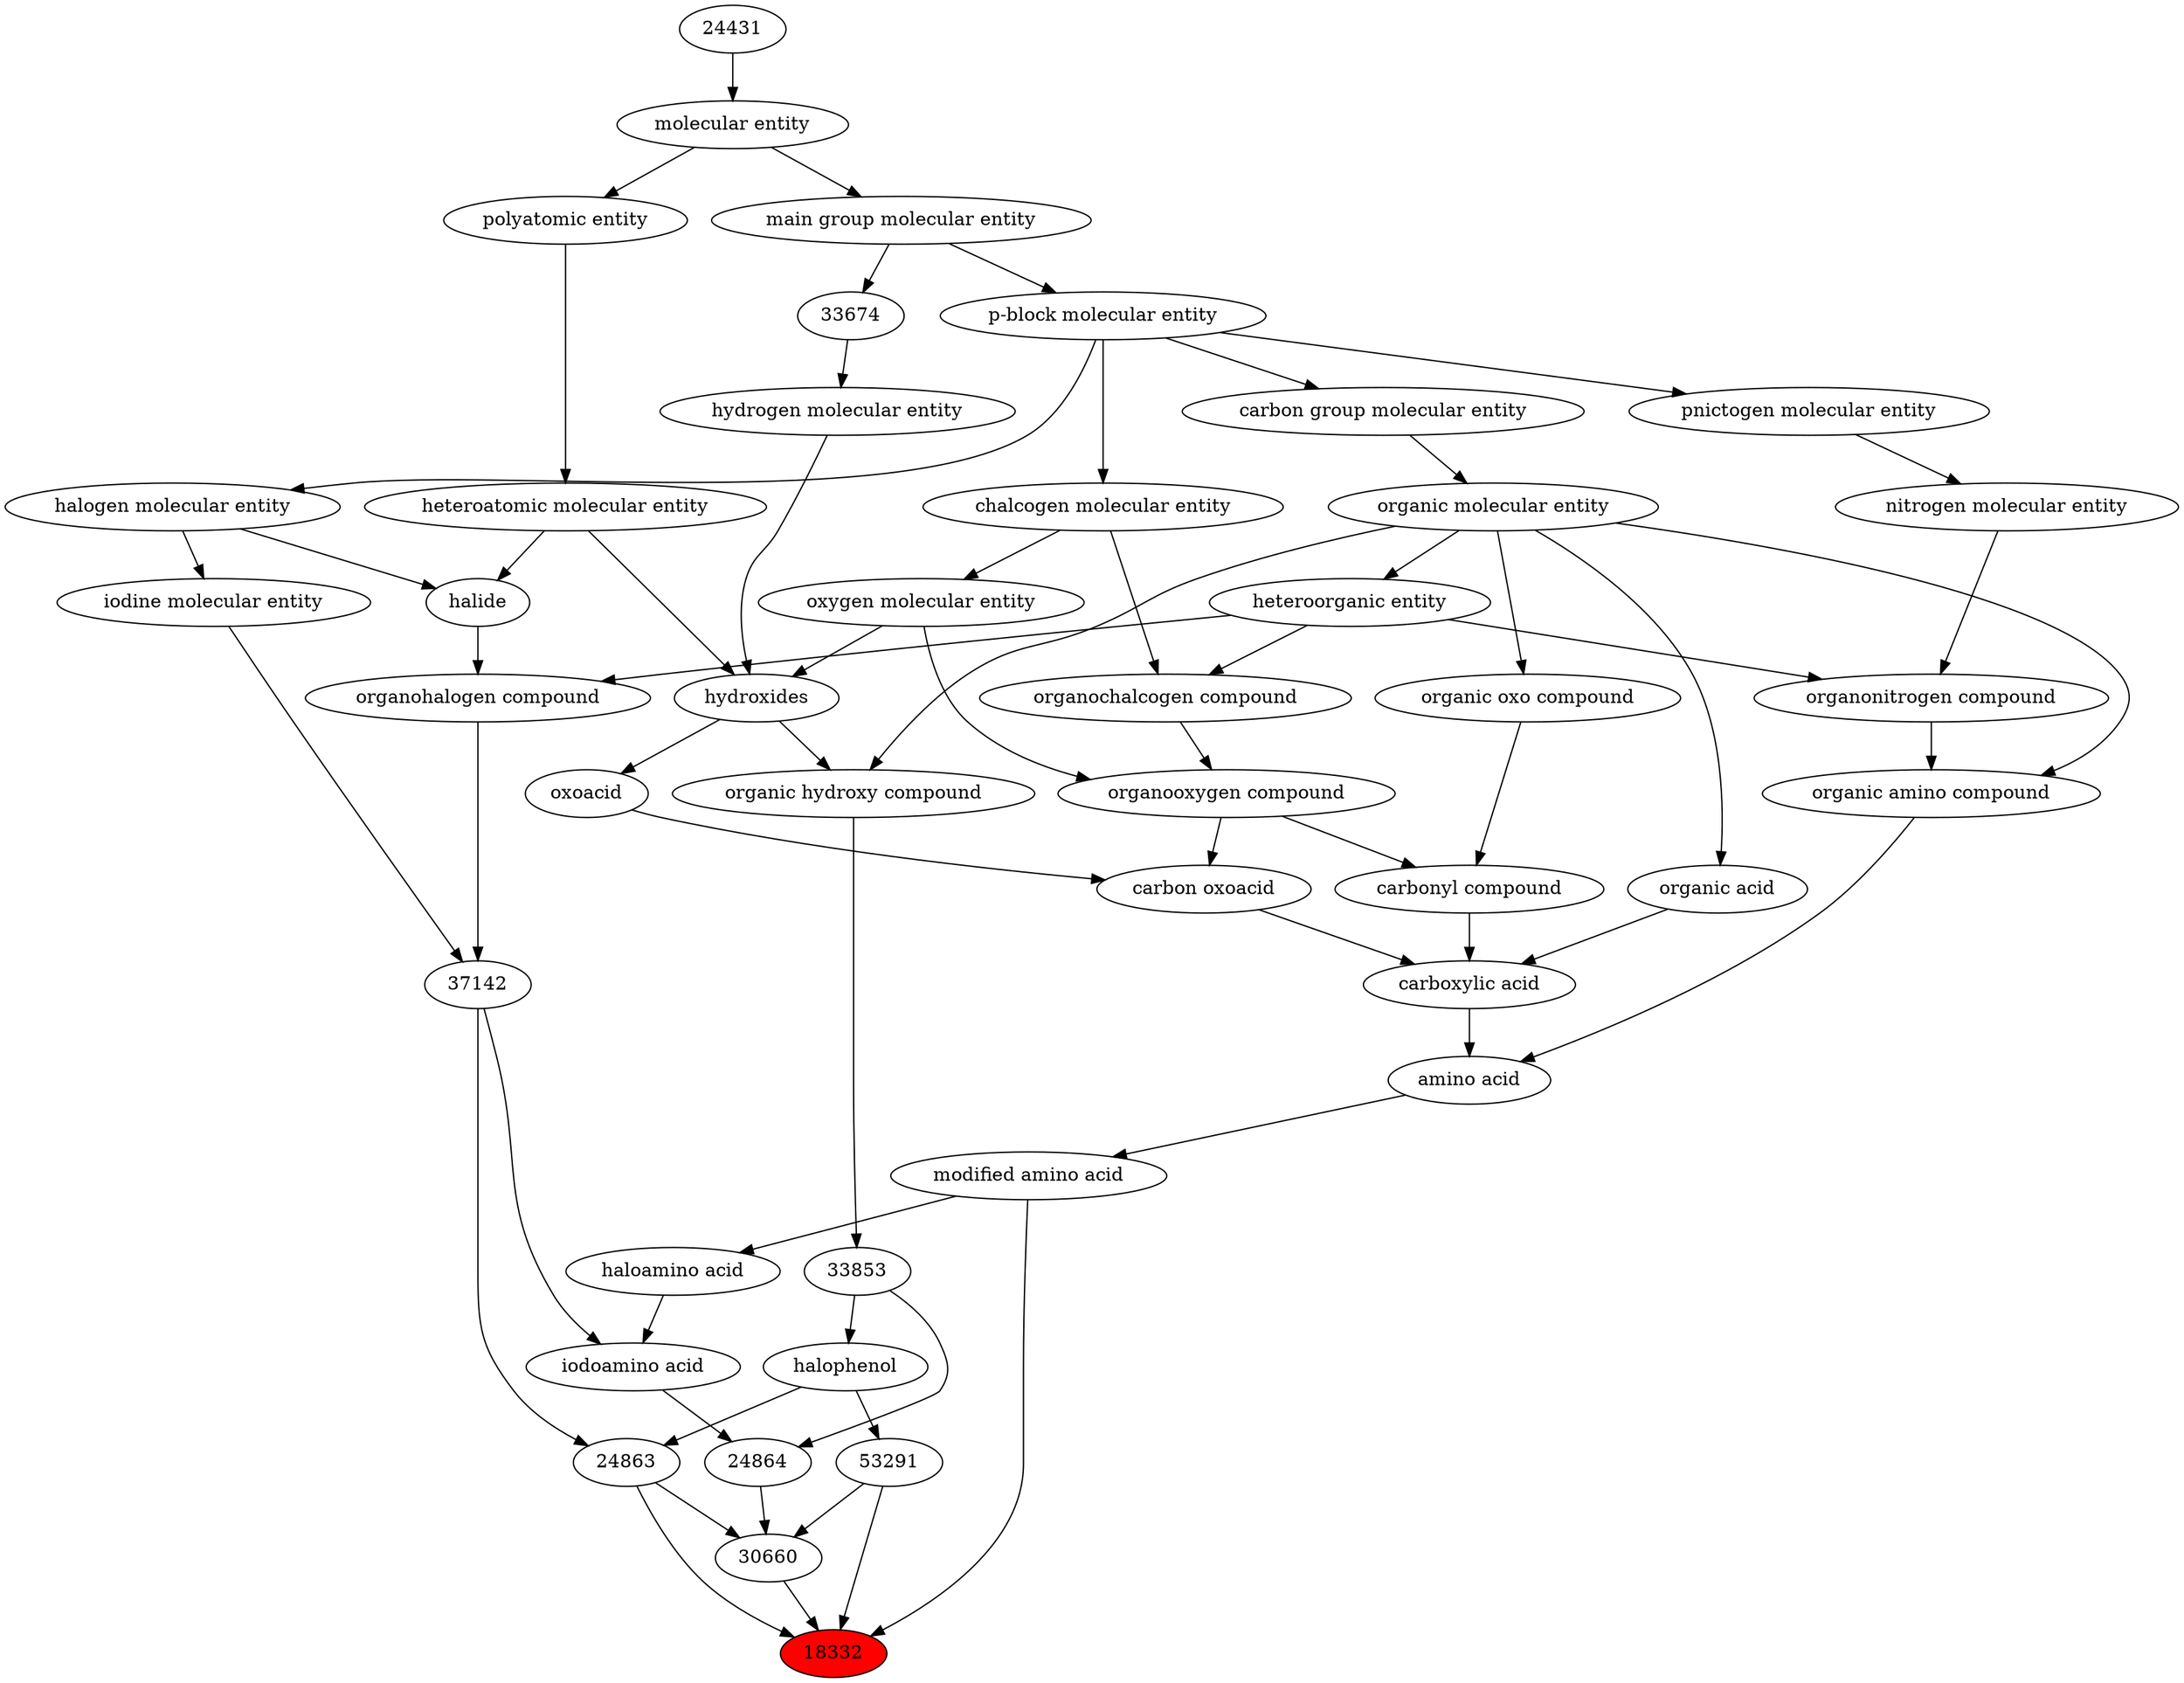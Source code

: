 digraph tree{ 
18332 [label="18332" fillcolor=red style=filled]
30660 -> 18332
24863 -> 18332
53291 -> 18332
25359 -> 18332
30660 [label="30660"]
24864 -> 30660
53291 -> 30660
24863 -> 30660
24863 [label="24863"]
37142 -> 24863
38856 -> 24863
53291 [label="53291"]
38856 -> 53291
25359 [label="modified amino acid"]
33709 -> 25359
24864 [label="24864"]
33853 -> 24864
24862 -> 24864
37142 [label="37142"]
36684 -> 37142
24860 -> 37142
38856 [label="halophenol"]
33853 -> 38856
33709 [label="amino acid"]
50047 -> 33709
33575 -> 33709
33853 [label="33853"]
33822 -> 33853
24862 [label="iodoamino acid"]
37142 -> 24862
24470 -> 24862
36684 [label="organohalogen compound"]
33285 -> 36684
37578 -> 36684
24860 [label="iodine molecular entity"]
24471 -> 24860
50047 [label="organic amino compound"]
50860 -> 50047
35352 -> 50047
33575 [label="carboxylic acid"]
36586 -> 33575
35605 -> 33575
64709 -> 33575
33822 [label="organic hydroxy compound"]
24651 -> 33822
50860 -> 33822
24470 [label="haloamino acid"]
25359 -> 24470
33285 [label="heteroorganic entity"]
50860 -> 33285
37578 [label="halide"]
24471 -> 37578
37577 -> 37578
24471 [label="halogen molecular entity"]
33675 -> 24471
50860 [label="organic molecular entity"]
33582 -> 50860
35352 [label="organonitrogen compound"]
51143 -> 35352
33285 -> 35352
36586 [label="carbonyl compound"]
36587 -> 36586
36963 -> 36586
35605 [label="carbon oxoacid"]
24833 -> 35605
36963 -> 35605
64709 [label="organic acid"]
50860 -> 64709
24651 [label="hydroxides"]
25806 -> 24651
33608 -> 24651
37577 -> 24651
37577 [label="heteroatomic molecular entity"]
36357 -> 37577
33675 [label="p-block molecular entity"]
33579 -> 33675
33582 [label="carbon group molecular entity"]
33675 -> 33582
51143 [label="nitrogen molecular entity"]
33302 -> 51143
36587 [label="organic oxo compound"]
50860 -> 36587
36963 [label="organooxygen compound"]
36962 -> 36963
25806 -> 36963
24833 [label="oxoacid"]
24651 -> 24833
25806 [label="oxygen molecular entity"]
33304 -> 25806
33608 [label="hydrogen molecular entity"]
33674 -> 33608
36357 [label="polyatomic entity"]
23367 -> 36357
33579 [label="main group molecular entity"]
23367 -> 33579
33302 [label="pnictogen molecular entity"]
33675 -> 33302
36962 [label="organochalcogen compound"]
33285 -> 36962
33304 -> 36962
33304 [label="chalcogen molecular entity"]
33675 -> 33304
33674 [label="33674"]
33579 -> 33674
23367 [label="molecular entity"]
24431 -> 23367
24431 [label="24431"]
}